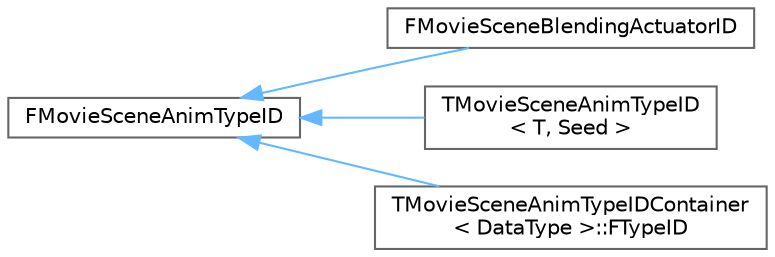 digraph "Graphical Class Hierarchy"
{
 // INTERACTIVE_SVG=YES
 // LATEX_PDF_SIZE
  bgcolor="transparent";
  edge [fontname=Helvetica,fontsize=10,labelfontname=Helvetica,labelfontsize=10];
  node [fontname=Helvetica,fontsize=10,shape=box,height=0.2,width=0.4];
  rankdir="LR";
  Node0 [id="Node000000",label="FMovieSceneAnimTypeID",height=0.2,width=0.4,color="grey40", fillcolor="white", style="filled",URL="$d1/d4b/structFMovieSceneAnimTypeID.html",tooltip="Animation type ID that uniquely identifies the type of a change made (ie changing a transform,..."];
  Node0 -> Node1 [id="edge4415_Node000000_Node000001",dir="back",color="steelblue1",style="solid",tooltip=" "];
  Node1 [id="Node000001",label="FMovieSceneBlendingActuatorID",height=0.2,width=0.4,color="grey40", fillcolor="white", style="filled",URL="$d9/d91/structFMovieSceneBlendingActuatorID.html",tooltip=" "];
  Node0 -> Node2 [id="edge4416_Node000000_Node000002",dir="back",color="steelblue1",style="solid",tooltip=" "];
  Node2 [id="Node000002",label="TMovieSceneAnimTypeID\l\< T, Seed \>",height=0.2,width=0.4,color="grey40", fillcolor="white", style="filled",URL="$d8/dd6/structTMovieSceneAnimTypeID.html",tooltip="Templated class that initializes a unique ID for the templated type (normally an execution token) Car..."];
  Node0 -> Node3 [id="edge4417_Node000000_Node000003",dir="back",color="steelblue1",style="solid",tooltip=" "];
  Node3 [id="Node000003",label="TMovieSceneAnimTypeIDContainer\l\< DataType \>::FTypeID",height=0.2,width=0.4,color="grey40", fillcolor="white", style="filled",URL="$d3/d8d/structTMovieSceneAnimTypeIDContainer_1_1FTypeID.html",tooltip=" "];
}
